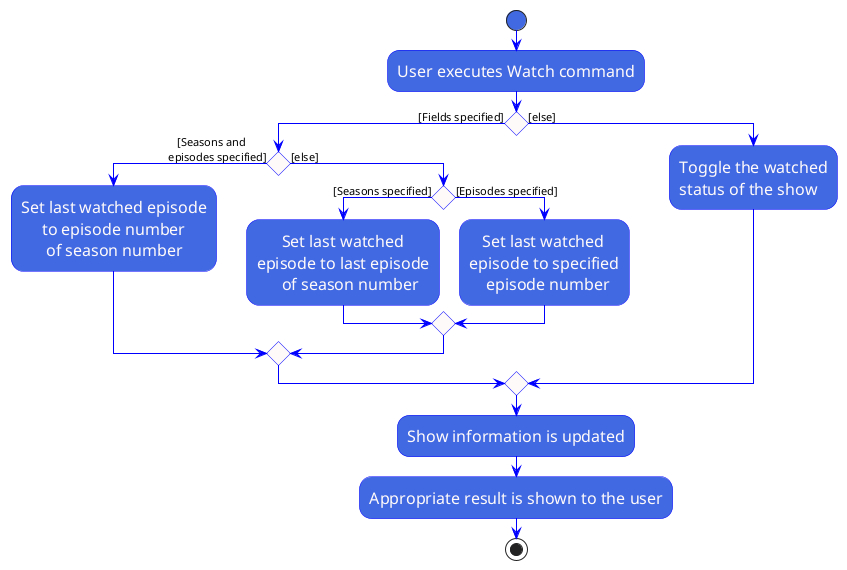 @startuml
skinparam backgroundColor white
skinparam activity {
  StartColor RoyalBlue
  EndColor RoyalBlue
  BackgroundColor RoyalBlue
  arrowColor Blue
  activityDiamondBackgroundColor Blue
  activityBarColor blue
  BorderColor blue
  ControlBackgroundColor white
  FontColor Snow
  FontName Calibri
  FontSize 16
}

skinparam activityDiamond {
    BackgroundColor Snow
    BorderColor blue
    FontSize 24
}

start
:User executes Watch command;

'Since the beta syntax does not support placing the condition outside the
'diamond we place it as the true branch instead.

if () then ([Fields specified])
if () then (   [Seasons and
episodes specified])
    :Set last watched episode
         to episode number
          of season number;
else ([else])
    if () then ([Seasons specified])
        :      Set last watched
        episode to last episode
              of season number;
    else ([Episodes specified])
        :   Set last watched
       episode to specified
           episode number;
     endif
endif
else ([else])
    :Toggle the watched
    status of the show;
endif
:Show information is updated;

:Appropriate result is shown to the user;
stop
@enduml
